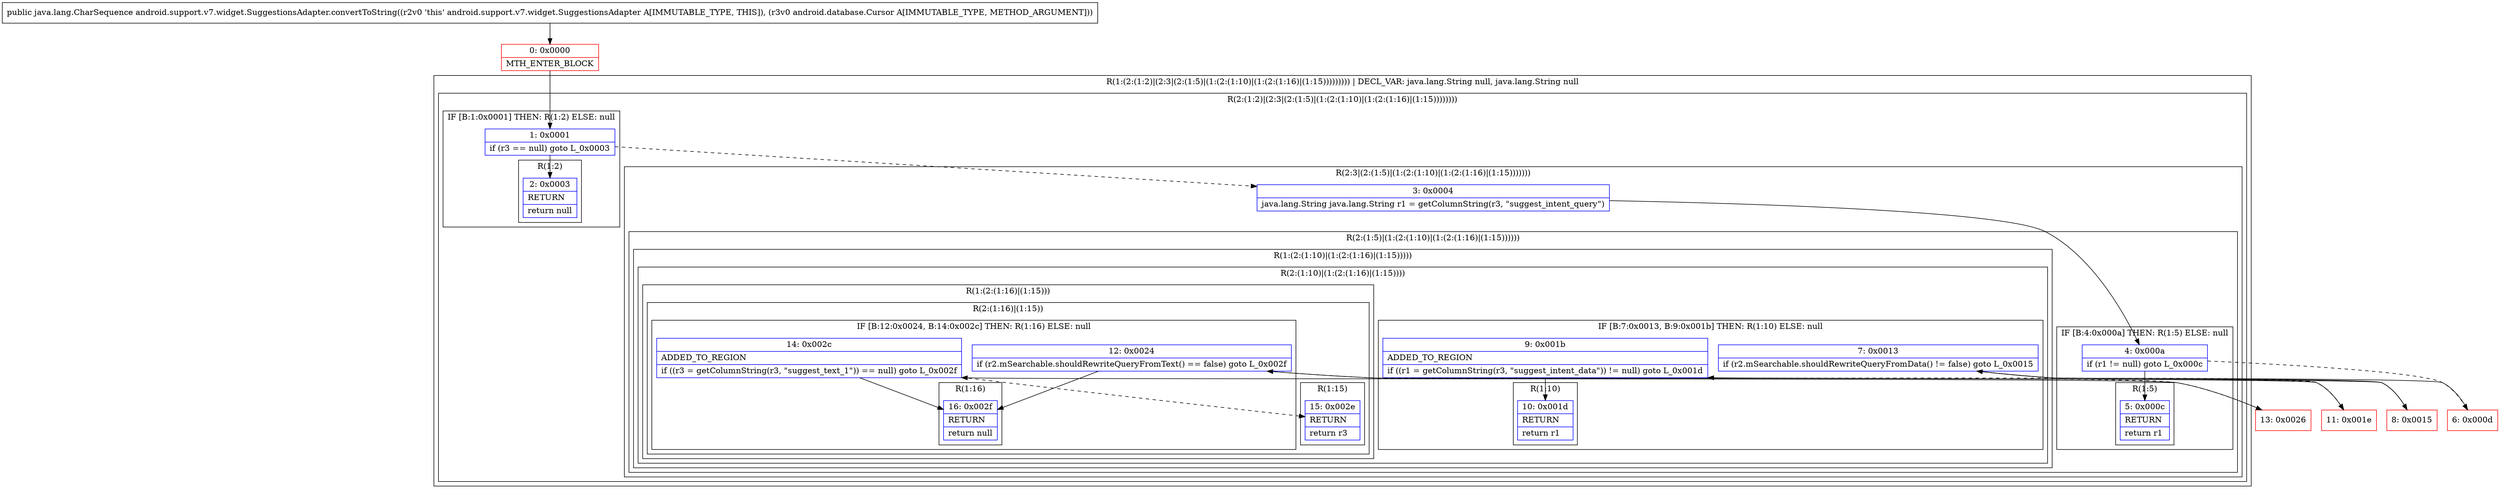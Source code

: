 digraph "CFG forandroid.support.v7.widget.SuggestionsAdapter.convertToString(Landroid\/database\/Cursor;)Ljava\/lang\/CharSequence;" {
subgraph cluster_Region_1074302800 {
label = "R(1:(2:(1:2)|(2:3|(2:(1:5)|(1:(2:(1:10)|(1:(2:(1:16)|(1:15))))))))) | DECL_VAR: java.lang.String null, java.lang.String null\l";
node [shape=record,color=blue];
subgraph cluster_Region_1838851126 {
label = "R(2:(1:2)|(2:3|(2:(1:5)|(1:(2:(1:10)|(1:(2:(1:16)|(1:15))))))))";
node [shape=record,color=blue];
subgraph cluster_IfRegion_369058190 {
label = "IF [B:1:0x0001] THEN: R(1:2) ELSE: null";
node [shape=record,color=blue];
Node_1 [shape=record,label="{1\:\ 0x0001|if (r3 == null) goto L_0x0003\l}"];
subgraph cluster_Region_471627371 {
label = "R(1:2)";
node [shape=record,color=blue];
Node_2 [shape=record,label="{2\:\ 0x0003|RETURN\l|return null\l}"];
}
}
subgraph cluster_Region_1612816725 {
label = "R(2:3|(2:(1:5)|(1:(2:(1:10)|(1:(2:(1:16)|(1:15)))))))";
node [shape=record,color=blue];
Node_3 [shape=record,label="{3\:\ 0x0004|java.lang.String java.lang.String r1 = getColumnString(r3, \"suggest_intent_query\")\l}"];
subgraph cluster_Region_417994935 {
label = "R(2:(1:5)|(1:(2:(1:10)|(1:(2:(1:16)|(1:15))))))";
node [shape=record,color=blue];
subgraph cluster_IfRegion_626237289 {
label = "IF [B:4:0x000a] THEN: R(1:5) ELSE: null";
node [shape=record,color=blue];
Node_4 [shape=record,label="{4\:\ 0x000a|if (r1 != null) goto L_0x000c\l}"];
subgraph cluster_Region_925571584 {
label = "R(1:5)";
node [shape=record,color=blue];
Node_5 [shape=record,label="{5\:\ 0x000c|RETURN\l|return r1\l}"];
}
}
subgraph cluster_Region_543798408 {
label = "R(1:(2:(1:10)|(1:(2:(1:16)|(1:15)))))";
node [shape=record,color=blue];
subgraph cluster_Region_1316246042 {
label = "R(2:(1:10)|(1:(2:(1:16)|(1:15))))";
node [shape=record,color=blue];
subgraph cluster_IfRegion_832883345 {
label = "IF [B:7:0x0013, B:9:0x001b] THEN: R(1:10) ELSE: null";
node [shape=record,color=blue];
Node_7 [shape=record,label="{7\:\ 0x0013|if (r2.mSearchable.shouldRewriteQueryFromData() != false) goto L_0x0015\l}"];
Node_9 [shape=record,label="{9\:\ 0x001b|ADDED_TO_REGION\l|if ((r1 = getColumnString(r3, \"suggest_intent_data\")) != null) goto L_0x001d\l}"];
subgraph cluster_Region_2042844082 {
label = "R(1:10)";
node [shape=record,color=blue];
Node_10 [shape=record,label="{10\:\ 0x001d|RETURN\l|return r1\l}"];
}
}
subgraph cluster_Region_342062582 {
label = "R(1:(2:(1:16)|(1:15)))";
node [shape=record,color=blue];
subgraph cluster_Region_2028667362 {
label = "R(2:(1:16)|(1:15))";
node [shape=record,color=blue];
subgraph cluster_IfRegion_1871490092 {
label = "IF [B:12:0x0024, B:14:0x002c] THEN: R(1:16) ELSE: null";
node [shape=record,color=blue];
Node_12 [shape=record,label="{12\:\ 0x0024|if (r2.mSearchable.shouldRewriteQueryFromText() == false) goto L_0x002f\l}"];
Node_14 [shape=record,label="{14\:\ 0x002c|ADDED_TO_REGION\l|if ((r3 = getColumnString(r3, \"suggest_text_1\")) == null) goto L_0x002f\l}"];
subgraph cluster_Region_204553388 {
label = "R(1:16)";
node [shape=record,color=blue];
Node_16 [shape=record,label="{16\:\ 0x002f|RETURN\l|return null\l}"];
}
}
subgraph cluster_Region_57811993 {
label = "R(1:15)";
node [shape=record,color=blue];
Node_15 [shape=record,label="{15\:\ 0x002e|RETURN\l|return r3\l}"];
}
}
}
}
}
}
}
}
}
Node_0 [shape=record,color=red,label="{0\:\ 0x0000|MTH_ENTER_BLOCK\l}"];
Node_6 [shape=record,color=red,label="{6\:\ 0x000d}"];
Node_8 [shape=record,color=red,label="{8\:\ 0x0015}"];
Node_11 [shape=record,color=red,label="{11\:\ 0x001e}"];
Node_13 [shape=record,color=red,label="{13\:\ 0x0026}"];
MethodNode[shape=record,label="{public java.lang.CharSequence android.support.v7.widget.SuggestionsAdapter.convertToString((r2v0 'this' android.support.v7.widget.SuggestionsAdapter A[IMMUTABLE_TYPE, THIS]), (r3v0 android.database.Cursor A[IMMUTABLE_TYPE, METHOD_ARGUMENT])) }"];
MethodNode -> Node_0;
Node_1 -> Node_2;
Node_1 -> Node_3[style=dashed];
Node_3 -> Node_4;
Node_4 -> Node_5;
Node_4 -> Node_6[style=dashed];
Node_7 -> Node_8;
Node_7 -> Node_11[style=dashed];
Node_9 -> Node_10;
Node_9 -> Node_11[style=dashed];
Node_12 -> Node_13[style=dashed];
Node_12 -> Node_16;
Node_14 -> Node_15[style=dashed];
Node_14 -> Node_16;
Node_0 -> Node_1;
Node_6 -> Node_7;
Node_8 -> Node_9;
Node_11 -> Node_12;
Node_13 -> Node_14;
}

